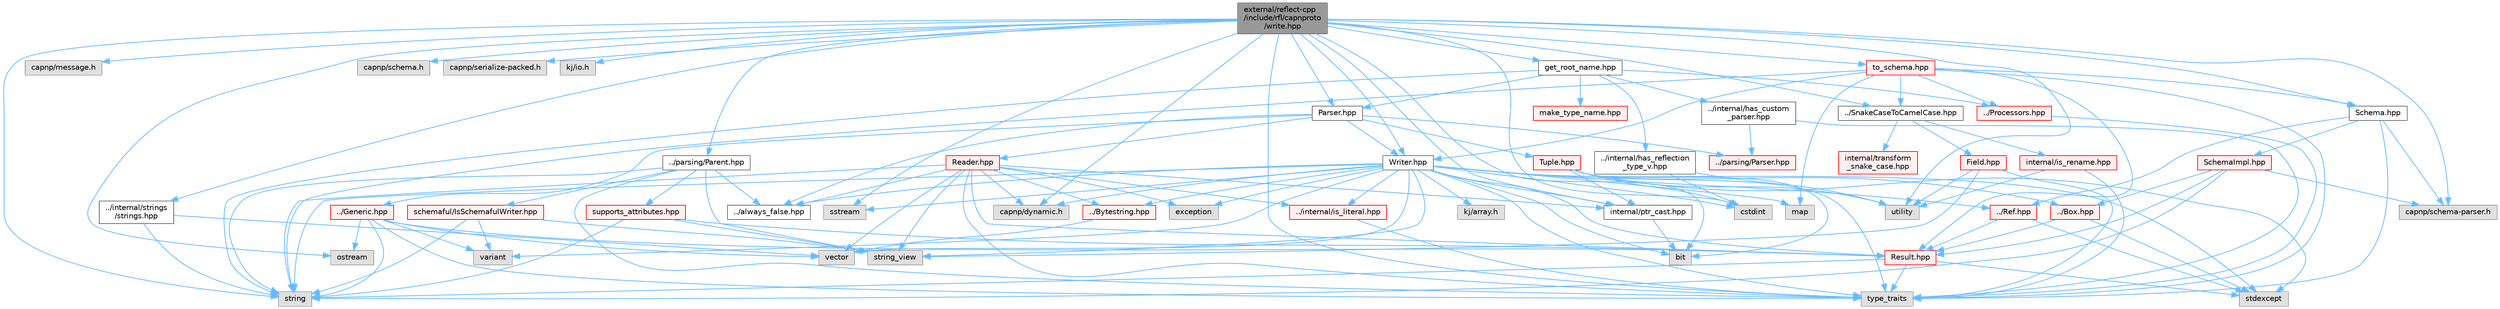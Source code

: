 digraph "external/reflect-cpp/include/rfl/capnproto/write.hpp"
{
 // LATEX_PDF_SIZE
  bgcolor="transparent";
  edge [fontname=Helvetica,fontsize=10,labelfontname=Helvetica,labelfontsize=10];
  node [fontname=Helvetica,fontsize=10,shape=box,height=0.2,width=0.4];
  Node1 [id="Node000001",label="external/reflect-cpp\l/include/rfl/capnproto\l/write.hpp",height=0.2,width=0.4,color="gray40", fillcolor="grey60", style="filled", fontcolor="black",tooltip=" "];
  Node1 -> Node2 [id="edge1_Node000001_Node000002",color="steelblue1",style="solid",tooltip=" "];
  Node2 [id="Node000002",label="capnp/dynamic.h",height=0.2,width=0.4,color="grey60", fillcolor="#E0E0E0", style="filled",tooltip=" "];
  Node1 -> Node3 [id="edge2_Node000001_Node000003",color="steelblue1",style="solid",tooltip=" "];
  Node3 [id="Node000003",label="capnp/message.h",height=0.2,width=0.4,color="grey60", fillcolor="#E0E0E0", style="filled",tooltip=" "];
  Node1 -> Node4 [id="edge3_Node000001_Node000004",color="steelblue1",style="solid",tooltip=" "];
  Node4 [id="Node000004",label="capnp/schema-parser.h",height=0.2,width=0.4,color="grey60", fillcolor="#E0E0E0", style="filled",tooltip=" "];
  Node1 -> Node5 [id="edge4_Node000001_Node000005",color="steelblue1",style="solid",tooltip=" "];
  Node5 [id="Node000005",label="capnp/schema.h",height=0.2,width=0.4,color="grey60", fillcolor="#E0E0E0", style="filled",tooltip=" "];
  Node1 -> Node6 [id="edge5_Node000001_Node000006",color="steelblue1",style="solid",tooltip=" "];
  Node6 [id="Node000006",label="capnp/serialize-packed.h",height=0.2,width=0.4,color="grey60", fillcolor="#E0E0E0", style="filled",tooltip=" "];
  Node1 -> Node7 [id="edge6_Node000001_Node000007",color="steelblue1",style="solid",tooltip=" "];
  Node7 [id="Node000007",label="kj/io.h",height=0.2,width=0.4,color="grey60", fillcolor="#E0E0E0", style="filled",tooltip=" "];
  Node1 -> Node8 [id="edge7_Node000001_Node000008",color="steelblue1",style="solid",tooltip=" "];
  Node8 [id="Node000008",label="bit",height=0.2,width=0.4,color="grey60", fillcolor="#E0E0E0", style="filled",tooltip=" "];
  Node1 -> Node9 [id="edge8_Node000001_Node000009",color="steelblue1",style="solid",tooltip=" "];
  Node9 [id="Node000009",label="cstdint",height=0.2,width=0.4,color="grey60", fillcolor="#E0E0E0", style="filled",tooltip=" "];
  Node1 -> Node10 [id="edge9_Node000001_Node000010",color="steelblue1",style="solid",tooltip=" "];
  Node10 [id="Node000010",label="ostream",height=0.2,width=0.4,color="grey60", fillcolor="#E0E0E0", style="filled",tooltip=" "];
  Node1 -> Node11 [id="edge10_Node000001_Node000011",color="steelblue1",style="solid",tooltip=" "];
  Node11 [id="Node000011",label="sstream",height=0.2,width=0.4,color="grey60", fillcolor="#E0E0E0", style="filled",tooltip=" "];
  Node1 -> Node12 [id="edge11_Node000001_Node000012",color="steelblue1",style="solid",tooltip=" "];
  Node12 [id="Node000012",label="string",height=0.2,width=0.4,color="grey60", fillcolor="#E0E0E0", style="filled",tooltip=" "];
  Node1 -> Node13 [id="edge12_Node000001_Node000013",color="steelblue1",style="solid",tooltip=" "];
  Node13 [id="Node000013",label="type_traits",height=0.2,width=0.4,color="grey60", fillcolor="#E0E0E0", style="filled",tooltip=" "];
  Node1 -> Node14 [id="edge13_Node000001_Node000014",color="steelblue1",style="solid",tooltip=" "];
  Node14 [id="Node000014",label="utility",height=0.2,width=0.4,color="grey60", fillcolor="#E0E0E0", style="filled",tooltip=" "];
  Node1 -> Node15 [id="edge14_Node000001_Node000015",color="steelblue1",style="solid",tooltip=" "];
  Node15 [id="Node000015",label="../SnakeCaseToCamelCase.hpp",height=0.2,width=0.4,color="grey40", fillcolor="white", style="filled",URL="$_snake_case_to_camel_case_8hpp.html",tooltip=" "];
  Node15 -> Node16 [id="edge15_Node000015_Node000016",color="steelblue1",style="solid",tooltip=" "];
  Node16 [id="Node000016",label="Field.hpp",height=0.2,width=0.4,color="red", fillcolor="#FFF0F0", style="filled",URL="$_field_8hpp.html",tooltip=" "];
  Node16 -> Node18 [id="edge16_Node000016_Node000018",color="steelblue1",style="solid",tooltip=" "];
  Node18 [id="Node000018",label="string_view",height=0.2,width=0.4,color="grey60", fillcolor="#E0E0E0", style="filled",tooltip=" "];
  Node16 -> Node13 [id="edge17_Node000016_Node000013",color="steelblue1",style="solid",tooltip=" "];
  Node16 -> Node14 [id="edge18_Node000016_Node000014",color="steelblue1",style="solid",tooltip=" "];
  Node15 -> Node44 [id="edge19_Node000015_Node000044",color="steelblue1",style="solid",tooltip=" "];
  Node44 [id="Node000044",label="internal/is_rename.hpp",height=0.2,width=0.4,color="red", fillcolor="#FFF0F0", style="filled",URL="$is__rename_8hpp.html",tooltip=" "];
  Node44 -> Node13 [id="edge20_Node000044_Node000013",color="steelblue1",style="solid",tooltip=" "];
  Node44 -> Node14 [id="edge21_Node000044_Node000014",color="steelblue1",style="solid",tooltip=" "];
  Node15 -> Node46 [id="edge22_Node000015_Node000046",color="steelblue1",style="solid",tooltip=" "];
  Node46 [id="Node000046",label="internal/transform\l_snake_case.hpp",height=0.2,width=0.4,color="red", fillcolor="#FFF0F0", style="filled",URL="$transform__snake__case_8hpp.html",tooltip=" "];
  Node1 -> Node35 [id="edge23_Node000001_Node000035",color="steelblue1",style="solid",tooltip=" "];
  Node35 [id="Node000035",label="internal/ptr_cast.hpp",height=0.2,width=0.4,color="grey40", fillcolor="white", style="filled",URL="$ptr__cast_8hpp.html",tooltip=" "];
  Node35 -> Node8 [id="edge24_Node000035_Node000008",color="steelblue1",style="solid",tooltip=" "];
  Node1 -> Node47 [id="edge25_Node000001_Node000047",color="steelblue1",style="solid",tooltip=" "];
  Node47 [id="Node000047",label="../internal/strings\l/strings.hpp",height=0.2,width=0.4,color="grey40", fillcolor="white", style="filled",URL="$strings_8hpp.html",tooltip=" "];
  Node47 -> Node12 [id="edge26_Node000047_Node000012",color="steelblue1",style="solid",tooltip=" "];
  Node47 -> Node23 [id="edge27_Node000047_Node000023",color="steelblue1",style="solid",tooltip=" "];
  Node23 [id="Node000023",label="vector",height=0.2,width=0.4,color="grey60", fillcolor="#E0E0E0", style="filled",tooltip=" "];
  Node1 -> Node48 [id="edge28_Node000001_Node000048",color="steelblue1",style="solid",tooltip=" "];
  Node48 [id="Node000048",label="../parsing/Parent.hpp",height=0.2,width=0.4,color="grey40", fillcolor="white", style="filled",URL="$_parent_8hpp.html",tooltip=" "];
  Node48 -> Node12 [id="edge29_Node000048_Node000012",color="steelblue1",style="solid",tooltip=" "];
  Node48 -> Node18 [id="edge30_Node000048_Node000018",color="steelblue1",style="solid",tooltip=" "];
  Node48 -> Node13 [id="edge31_Node000048_Node000013",color="steelblue1",style="solid",tooltip=" "];
  Node48 -> Node49 [id="edge32_Node000048_Node000049",color="steelblue1",style="solid",tooltip=" "];
  Node49 [id="Node000049",label="../always_false.hpp",height=0.2,width=0.4,color="grey40", fillcolor="white", style="filled",URL="$always__false_8hpp.html",tooltip=" "];
  Node48 -> Node50 [id="edge33_Node000048_Node000050",color="steelblue1",style="solid",tooltip=" "];
  Node50 [id="Node000050",label="schemaful/IsSchemafulWriter.hpp",height=0.2,width=0.4,color="red", fillcolor="#FFF0F0", style="filled",URL="$_is_schemaful_writer_8hpp.html",tooltip=" "];
  Node50 -> Node12 [id="edge34_Node000050_Node000012",color="steelblue1",style="solid",tooltip=" "];
  Node50 -> Node18 [id="edge35_Node000050_Node000018",color="steelblue1",style="solid",tooltip=" "];
  Node50 -> Node52 [id="edge36_Node000050_Node000052",color="steelblue1",style="solid",tooltip=" "];
  Node52 [id="Node000052",label="variant",height=0.2,width=0.4,color="grey60", fillcolor="#E0E0E0", style="filled",tooltip=" "];
  Node48 -> Node53 [id="edge37_Node000048_Node000053",color="steelblue1",style="solid",tooltip=" "];
  Node53 [id="Node000053",label="supports_attributes.hpp",height=0.2,width=0.4,color="red", fillcolor="#FFF0F0", style="filled",URL="$supports__attributes_8hpp.html",tooltip=" "];
  Node53 -> Node12 [id="edge38_Node000053_Node000012",color="steelblue1",style="solid",tooltip=" "];
  Node53 -> Node18 [id="edge39_Node000053_Node000018",color="steelblue1",style="solid",tooltip=" "];
  Node53 -> Node24 [id="edge40_Node000053_Node000024",color="steelblue1",style="solid",tooltip=" "];
  Node24 [id="Node000024",label="Result.hpp",height=0.2,width=0.4,color="red", fillcolor="#FFF0F0", style="filled",URL="$_result_8hpp.html",tooltip=" "];
  Node24 -> Node29 [id="edge41_Node000024_Node000029",color="steelblue1",style="solid",tooltip=" "];
  Node29 [id="Node000029",label="stdexcept",height=0.2,width=0.4,color="grey60", fillcolor="#E0E0E0", style="filled",tooltip=" "];
  Node24 -> Node12 [id="edge42_Node000024_Node000012",color="steelblue1",style="solid",tooltip=" "];
  Node24 -> Node13 [id="edge43_Node000024_Node000013",color="steelblue1",style="solid",tooltip=" "];
  Node1 -> Node54 [id="edge44_Node000001_Node000054",color="steelblue1",style="solid",tooltip=" "];
  Node54 [id="Node000054",label="Parser.hpp",height=0.2,width=0.4,color="grey40", fillcolor="white", style="filled",URL="$capnproto_2_parser_8hpp.html",tooltip=" "];
  Node54 -> Node55 [id="edge45_Node000054_Node000055",color="steelblue1",style="solid",tooltip=" "];
  Node55 [id="Node000055",label="../Generic.hpp",height=0.2,width=0.4,color="red", fillcolor="#FFF0F0", style="filled",URL="$_generic_8hpp.html",tooltip=" "];
  Node55 -> Node10 [id="edge46_Node000055_Node000010",color="steelblue1",style="solid",tooltip=" "];
  Node55 -> Node12 [id="edge47_Node000055_Node000012",color="steelblue1",style="solid",tooltip=" "];
  Node55 -> Node13 [id="edge48_Node000055_Node000013",color="steelblue1",style="solid",tooltip=" "];
  Node55 -> Node52 [id="edge49_Node000055_Node000052",color="steelblue1",style="solid",tooltip=" "];
  Node55 -> Node23 [id="edge50_Node000055_Node000023",color="steelblue1",style="solid",tooltip=" "];
  Node55 -> Node24 [id="edge51_Node000055_Node000024",color="steelblue1",style="solid",tooltip=" "];
  Node54 -> Node30 [id="edge52_Node000054_Node000030",color="steelblue1",style="solid",tooltip=" "];
  Node30 [id="Node000030",label="Tuple.hpp",height=0.2,width=0.4,color="red", fillcolor="#FFF0F0", style="filled",URL="$_tuple_8hpp.html",tooltip=" "];
  Node30 -> Node8 [id="edge53_Node000030_Node000008",color="steelblue1",style="solid",tooltip=" "];
  Node30 -> Node9 [id="edge54_Node000030_Node000009",color="steelblue1",style="solid",tooltip=" "];
  Node30 -> Node29 [id="edge55_Node000030_Node000029",color="steelblue1",style="solid",tooltip=" "];
  Node30 -> Node13 [id="edge56_Node000030_Node000013",color="steelblue1",style="solid",tooltip=" "];
  Node30 -> Node14 [id="edge57_Node000030_Node000014",color="steelblue1",style="solid",tooltip=" "];
  Node30 -> Node35 [id="edge58_Node000030_Node000035",color="steelblue1",style="solid",tooltip=" "];
  Node54 -> Node49 [id="edge59_Node000054_Node000049",color="steelblue1",style="solid",tooltip=" "];
  Node54 -> Node62 [id="edge60_Node000054_Node000062",color="steelblue1",style="solid",tooltip=" "];
  Node62 [id="Node000062",label="../parsing/Parser.hpp",height=0.2,width=0.4,color="red", fillcolor="#FFF0F0", style="filled",URL="$parsing_2_parser_8hpp.html",tooltip=" "];
  Node54 -> Node252 [id="edge61_Node000054_Node000252",color="steelblue1",style="solid",tooltip=" "];
  Node252 [id="Node000252",label="Reader.hpp",height=0.2,width=0.4,color="red", fillcolor="#FFF0F0", style="filled",URL="$capnproto_2_reader_8hpp.html",tooltip=" "];
  Node252 -> Node2 [id="edge62_Node000252_Node000002",color="steelblue1",style="solid",tooltip=" "];
  Node252 -> Node253 [id="edge63_Node000252_Node000253",color="steelblue1",style="solid",tooltip=" "];
  Node253 [id="Node000253",label="exception",height=0.2,width=0.4,color="grey60", fillcolor="#E0E0E0", style="filled",tooltip=" "];
  Node252 -> Node12 [id="edge64_Node000252_Node000012",color="steelblue1",style="solid",tooltip=" "];
  Node252 -> Node18 [id="edge65_Node000252_Node000018",color="steelblue1",style="solid",tooltip=" "];
  Node252 -> Node13 [id="edge66_Node000252_Node000013",color="steelblue1",style="solid",tooltip=" "];
  Node252 -> Node23 [id="edge67_Node000252_Node000023",color="steelblue1",style="solid",tooltip=" "];
  Node252 -> Node86 [id="edge68_Node000252_Node000086",color="steelblue1",style="solid",tooltip=" "];
  Node86 [id="Node000086",label="../Bytestring.hpp",height=0.2,width=0.4,color="red", fillcolor="#FFF0F0", style="filled",URL="$_bytestring_8hpp.html",tooltip=" "];
  Node86 -> Node23 [id="edge69_Node000086_Node000023",color="steelblue1",style="solid",tooltip=" "];
  Node252 -> Node24 [id="edge70_Node000252_Node000024",color="steelblue1",style="solid",tooltip=" "];
  Node252 -> Node49 [id="edge71_Node000252_Node000049",color="steelblue1",style="solid",tooltip=" "];
  Node252 -> Node155 [id="edge72_Node000252_Node000155",color="steelblue1",style="solid",tooltip=" "];
  Node155 [id="Node000155",label="../internal/is_literal.hpp",height=0.2,width=0.4,color="red", fillcolor="#FFF0F0", style="filled",URL="$is__literal_8hpp.html",tooltip=" "];
  Node155 -> Node13 [id="edge73_Node000155_Node000013",color="steelblue1",style="solid",tooltip=" "];
  Node252 -> Node35 [id="edge74_Node000252_Node000035",color="steelblue1",style="solid",tooltip=" "];
  Node54 -> Node254 [id="edge75_Node000054_Node000254",color="steelblue1",style="solid",tooltip=" "];
  Node254 [id="Node000254",label="Writer.hpp",height=0.2,width=0.4,color="grey40", fillcolor="white", style="filled",URL="$capnproto_2_writer_8hpp.html",tooltip=" "];
  Node254 -> Node2 [id="edge76_Node000254_Node000002",color="steelblue1",style="solid",tooltip=" "];
  Node254 -> Node255 [id="edge77_Node000254_Node000255",color="steelblue1",style="solid",tooltip=" "];
  Node255 [id="Node000255",label="kj/array.h",height=0.2,width=0.4,color="grey60", fillcolor="#E0E0E0", style="filled",tooltip=" "];
  Node254 -> Node8 [id="edge78_Node000254_Node000008",color="steelblue1",style="solid",tooltip=" "];
  Node254 -> Node9 [id="edge79_Node000254_Node000009",color="steelblue1",style="solid",tooltip=" "];
  Node254 -> Node253 [id="edge80_Node000254_Node000253",color="steelblue1",style="solid",tooltip=" "];
  Node254 -> Node64 [id="edge81_Node000254_Node000064",color="steelblue1",style="solid",tooltip=" "];
  Node64 [id="Node000064",label="map",height=0.2,width=0.4,color="grey60", fillcolor="#E0E0E0", style="filled",tooltip=" "];
  Node254 -> Node11 [id="edge82_Node000254_Node000011",color="steelblue1",style="solid",tooltip=" "];
  Node254 -> Node29 [id="edge83_Node000254_Node000029",color="steelblue1",style="solid",tooltip=" "];
  Node254 -> Node12 [id="edge84_Node000254_Node000012",color="steelblue1",style="solid",tooltip=" "];
  Node254 -> Node18 [id="edge85_Node000254_Node000018",color="steelblue1",style="solid",tooltip=" "];
  Node254 -> Node13 [id="edge86_Node000254_Node000013",color="steelblue1",style="solid",tooltip=" "];
  Node254 -> Node52 [id="edge87_Node000254_Node000052",color="steelblue1",style="solid",tooltip=" "];
  Node254 -> Node23 [id="edge88_Node000254_Node000023",color="steelblue1",style="solid",tooltip=" "];
  Node254 -> Node83 [id="edge89_Node000254_Node000083",color="steelblue1",style="solid",tooltip=" "];
  Node83 [id="Node000083",label="../Box.hpp",height=0.2,width=0.4,color="red", fillcolor="#FFF0F0", style="filled",URL="$_box_8hpp.html",tooltip=" "];
  Node83 -> Node29 [id="edge90_Node000083_Node000029",color="steelblue1",style="solid",tooltip=" "];
  Node83 -> Node24 [id="edge91_Node000083_Node000024",color="steelblue1",style="solid",tooltip=" "];
  Node254 -> Node86 [id="edge92_Node000254_Node000086",color="steelblue1",style="solid",tooltip=" "];
  Node254 -> Node65 [id="edge93_Node000254_Node000065",color="steelblue1",style="solid",tooltip=" "];
  Node65 [id="Node000065",label="../Ref.hpp",height=0.2,width=0.4,color="red", fillcolor="#FFF0F0", style="filled",URL="$_ref_8hpp.html",tooltip=" "];
  Node65 -> Node29 [id="edge94_Node000065_Node000029",color="steelblue1",style="solid",tooltip=" "];
  Node65 -> Node24 [id="edge95_Node000065_Node000024",color="steelblue1",style="solid",tooltip=" "];
  Node254 -> Node24 [id="edge96_Node000254_Node000024",color="steelblue1",style="solid",tooltip=" "];
  Node254 -> Node49 [id="edge97_Node000254_Node000049",color="steelblue1",style="solid",tooltip=" "];
  Node254 -> Node155 [id="edge98_Node000254_Node000155",color="steelblue1",style="solid",tooltip=" "];
  Node254 -> Node35 [id="edge99_Node000254_Node000035",color="steelblue1",style="solid",tooltip=" "];
  Node1 -> Node256 [id="edge100_Node000001_Node000256",color="steelblue1",style="solid",tooltip=" "];
  Node256 [id="Node000256",label="Schema.hpp",height=0.2,width=0.4,color="grey40", fillcolor="white", style="filled",URL="$capnproto_2_schema_8hpp.html",tooltip=" "];
  Node256 -> Node4 [id="edge101_Node000256_Node000004",color="steelblue1",style="solid",tooltip=" "];
  Node256 -> Node13 [id="edge102_Node000256_Node000013",color="steelblue1",style="solid",tooltip=" "];
  Node256 -> Node65 [id="edge103_Node000256_Node000065",color="steelblue1",style="solid",tooltip=" "];
  Node256 -> Node257 [id="edge104_Node000256_Node000257",color="steelblue1",style="solid",tooltip=" "];
  Node257 [id="Node000257",label="SchemaImpl.hpp",height=0.2,width=0.4,color="red", fillcolor="#FFF0F0", style="filled",URL="$capnproto_2_schema_impl_8hpp.html",tooltip=" "];
  Node257 -> Node4 [id="edge105_Node000257_Node000004",color="steelblue1",style="solid",tooltip=" "];
  Node257 -> Node12 [id="edge106_Node000257_Node000012",color="steelblue1",style="solid",tooltip=" "];
  Node257 -> Node83 [id="edge107_Node000257_Node000083",color="steelblue1",style="solid",tooltip=" "];
  Node257 -> Node24 [id="edge108_Node000257_Node000024",color="steelblue1",style="solid",tooltip=" "];
  Node1 -> Node254 [id="edge109_Node000001_Node000254",color="steelblue1",style="solid",tooltip=" "];
  Node1 -> Node258 [id="edge110_Node000001_Node000258",color="steelblue1",style="solid",tooltip=" "];
  Node258 [id="Node000258",label="get_root_name.hpp",height=0.2,width=0.4,color="grey40", fillcolor="white", style="filled",URL="$get__root__name_8hpp.html",tooltip=" "];
  Node258 -> Node12 [id="edge111_Node000258_Node000012",color="steelblue1",style="solid",tooltip=" "];
  Node258 -> Node163 [id="edge112_Node000258_Node000163",color="steelblue1",style="solid",tooltip=" "];
  Node163 [id="Node000163",label="../Processors.hpp",height=0.2,width=0.4,color="red", fillcolor="#FFF0F0", style="filled",URL="$_processors_8hpp.html",tooltip=" "];
  Node163 -> Node13 [id="edge113_Node000163_Node000013",color="steelblue1",style="solid",tooltip=" "];
  Node258 -> Node259 [id="edge114_Node000258_Node000259",color="steelblue1",style="solid",tooltip=" "];
  Node259 [id="Node000259",label="../internal/has_custom\l_parser.hpp",height=0.2,width=0.4,color="grey40", fillcolor="white", style="filled",URL="$has__custom__parser_8hpp.html",tooltip=" "];
  Node259 -> Node13 [id="edge115_Node000259_Node000013",color="steelblue1",style="solid",tooltip=" "];
  Node259 -> Node62 [id="edge116_Node000259_Node000062",color="steelblue1",style="solid",tooltip=" "];
  Node258 -> Node151 [id="edge117_Node000258_Node000151",color="steelblue1",style="solid",tooltip=" "];
  Node151 [id="Node000151",label="../internal/has_reflection\l_type_v.hpp",height=0.2,width=0.4,color="grey40", fillcolor="white", style="filled",URL="$has__reflection__type__v_8hpp.html",tooltip=" "];
  Node151 -> Node9 [id="edge118_Node000151_Node000009",color="steelblue1",style="solid",tooltip=" "];
  Node151 -> Node14 [id="edge119_Node000151_Node000014",color="steelblue1",style="solid",tooltip=" "];
  Node258 -> Node179 [id="edge120_Node000258_Node000179",color="steelblue1",style="solid",tooltip=" "];
  Node179 [id="Node000179",label="make_type_name.hpp",height=0.2,width=0.4,color="red", fillcolor="#FFF0F0", style="filled",URL="$make__type__name_8hpp.html",tooltip=" "];
  Node258 -> Node54 [id="edge121_Node000258_Node000054",color="steelblue1",style="solid",tooltip=" "];
  Node1 -> Node260 [id="edge122_Node000001_Node000260",color="steelblue1",style="solid",tooltip=" "];
  Node260 [id="Node000260",label="to_schema.hpp",height=0.2,width=0.4,color="red", fillcolor="#FFF0F0", style="filled",URL="$capnproto_2to__schema_8hpp.html",tooltip=" "];
  Node260 -> Node64 [id="edge123_Node000260_Node000064",color="steelblue1",style="solid",tooltip=" "];
  Node260 -> Node12 [id="edge124_Node000260_Node000012",color="steelblue1",style="solid",tooltip=" "];
  Node260 -> Node13 [id="edge125_Node000260_Node000013",color="steelblue1",style="solid",tooltip=" "];
  Node260 -> Node163 [id="edge126_Node000260_Node000163",color="steelblue1",style="solid",tooltip=" "];
  Node260 -> Node24 [id="edge127_Node000260_Node000024",color="steelblue1",style="solid",tooltip=" "];
  Node260 -> Node15 [id="edge128_Node000260_Node000015",color="steelblue1",style="solid",tooltip=" "];
  Node260 -> Node256 [id="edge129_Node000260_Node000256",color="steelblue1",style="solid",tooltip=" "];
  Node260 -> Node254 [id="edge130_Node000260_Node000254",color="steelblue1",style="solid",tooltip=" "];
}
